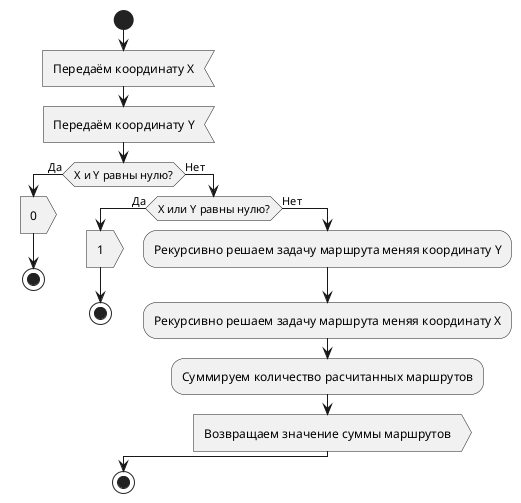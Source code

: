 ﻿@startuml
start
    :Передаём координату X<
    :Передаём координату Y<

    if (X и Y равны нулю?) then (Да)
        :0>
        stop
    else (Нет)
        if (X или Y равны нулю?) then (Да)
            :1>
            stop
        else (Нет)
            :Рекурсивно решаем задачу маршрута меняя координату Y;
            :Рекурсивно решаем задачу маршрута меняя координату X;
            :Суммируем количество расчитанных маршрутов;
            :Возвращаем значение суммы маршрутов>
        endif
    endif
stop
@enduml